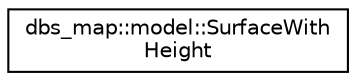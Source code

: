 digraph "Graphical Class Hierarchy"
{
 // LATEX_PDF_SIZE
  edge [fontname="Helvetica",fontsize="10",labelfontname="Helvetica",labelfontsize="10"];
  node [fontname="Helvetica",fontsize="10",shape=record];
  rankdir="LR";
  Node0 [label="dbs_map::model::SurfaceWith\lHeight",height=0.2,width=0.4,color="black", fillcolor="white", style="filled",URL="$structdbs__map_1_1model_1_1SurfaceWithHeight.html",tooltip="Data structure representing a 3D surface with a specified height."];
}

